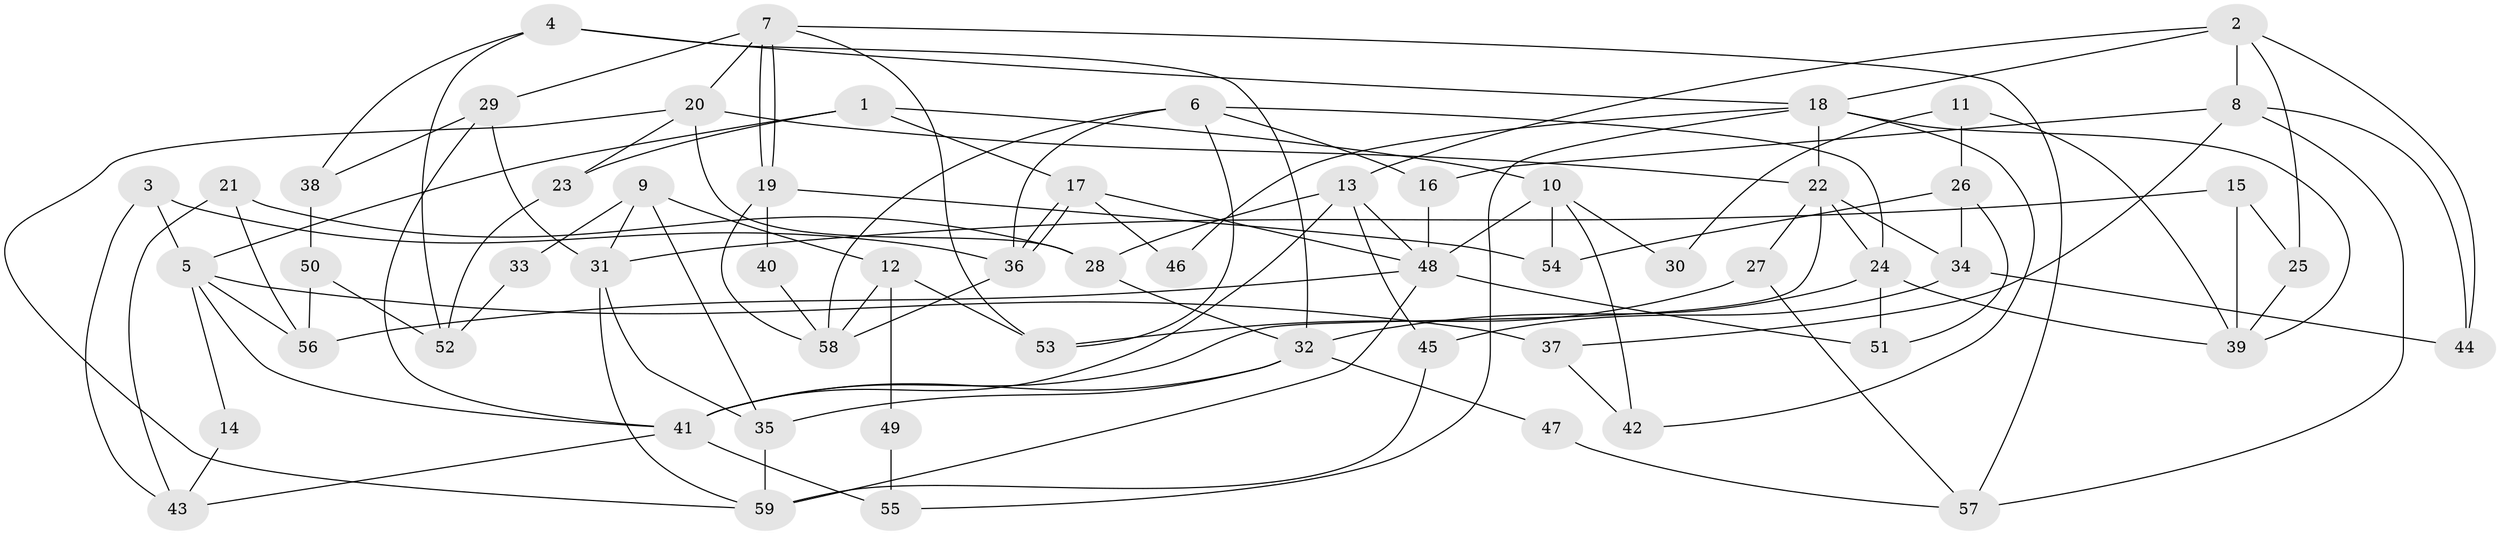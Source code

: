 // Generated by graph-tools (version 1.1) at 2025/02/03/09/25 03:02:01]
// undirected, 59 vertices, 118 edges
graph export_dot {
graph [start="1"]
  node [color=gray90,style=filled];
  1;
  2;
  3;
  4;
  5;
  6;
  7;
  8;
  9;
  10;
  11;
  12;
  13;
  14;
  15;
  16;
  17;
  18;
  19;
  20;
  21;
  22;
  23;
  24;
  25;
  26;
  27;
  28;
  29;
  30;
  31;
  32;
  33;
  34;
  35;
  36;
  37;
  38;
  39;
  40;
  41;
  42;
  43;
  44;
  45;
  46;
  47;
  48;
  49;
  50;
  51;
  52;
  53;
  54;
  55;
  56;
  57;
  58;
  59;
  1 -- 17;
  1 -- 5;
  1 -- 10;
  1 -- 23;
  2 -- 44;
  2 -- 18;
  2 -- 8;
  2 -- 13;
  2 -- 25;
  3 -- 5;
  3 -- 36;
  3 -- 43;
  4 -- 38;
  4 -- 18;
  4 -- 32;
  4 -- 52;
  5 -- 41;
  5 -- 56;
  5 -- 14;
  5 -- 37;
  6 -- 36;
  6 -- 24;
  6 -- 16;
  6 -- 53;
  6 -- 58;
  7 -- 57;
  7 -- 19;
  7 -- 19;
  7 -- 20;
  7 -- 29;
  7 -- 53;
  8 -- 16;
  8 -- 37;
  8 -- 44;
  8 -- 57;
  9 -- 31;
  9 -- 35;
  9 -- 12;
  9 -- 33;
  10 -- 42;
  10 -- 30;
  10 -- 48;
  10 -- 54;
  11 -- 39;
  11 -- 26;
  11 -- 30;
  12 -- 53;
  12 -- 49;
  12 -- 58;
  13 -- 48;
  13 -- 28;
  13 -- 41;
  13 -- 45;
  14 -- 43;
  15 -- 31;
  15 -- 25;
  15 -- 39;
  16 -- 48;
  17 -- 48;
  17 -- 36;
  17 -- 36;
  17 -- 46;
  18 -- 22;
  18 -- 39;
  18 -- 42;
  18 -- 46;
  18 -- 55;
  19 -- 58;
  19 -- 40;
  19 -- 54;
  20 -- 59;
  20 -- 22;
  20 -- 23;
  20 -- 28;
  21 -- 28;
  21 -- 43;
  21 -- 56;
  22 -- 41;
  22 -- 24;
  22 -- 27;
  22 -- 34;
  23 -- 52;
  24 -- 32;
  24 -- 39;
  24 -- 51;
  25 -- 39;
  26 -- 51;
  26 -- 54;
  26 -- 34;
  27 -- 53;
  27 -- 57;
  28 -- 32;
  29 -- 41;
  29 -- 31;
  29 -- 38;
  31 -- 35;
  31 -- 59;
  32 -- 35;
  32 -- 41;
  32 -- 47;
  33 -- 52;
  34 -- 44;
  34 -- 45;
  35 -- 59;
  36 -- 58;
  37 -- 42;
  38 -- 50;
  40 -- 58;
  41 -- 43;
  41 -- 55;
  45 -- 59;
  47 -- 57;
  48 -- 59;
  48 -- 51;
  48 -- 56;
  49 -- 55;
  50 -- 52;
  50 -- 56;
}
